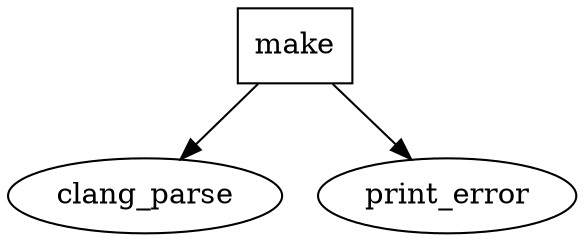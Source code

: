 digraph {
    make[shape=rectangle,data="{\"input\":{\"target\" : \"demo\"}}"];
    
    make->clang_parse;
    make->print_error;
}
